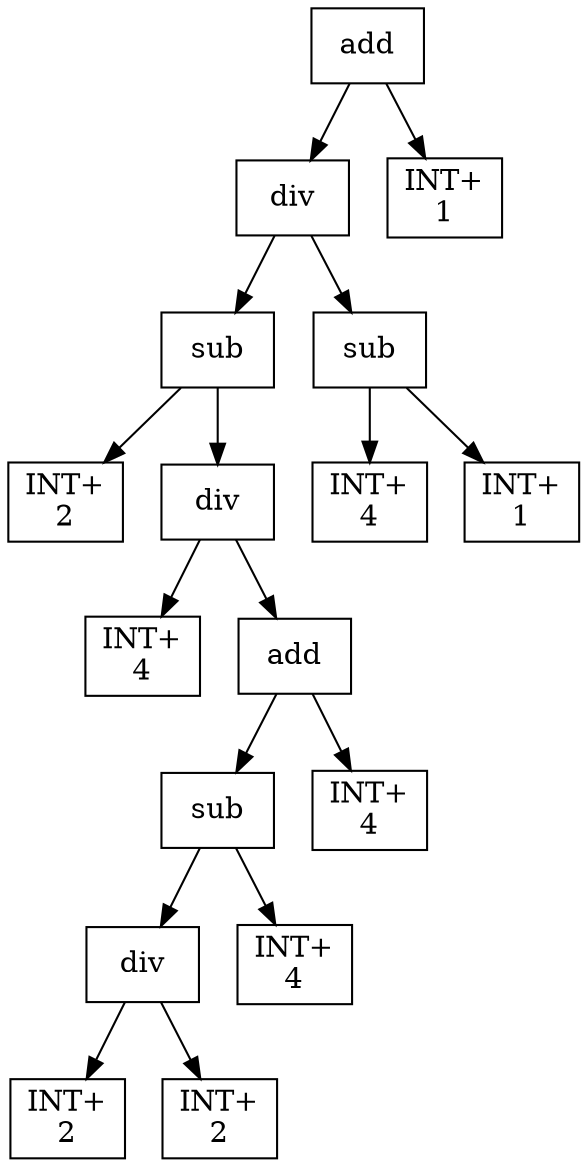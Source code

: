 digraph expr {
  node [shape=box];
  n1 [label="add"];
  n2 [label="div"];
  n3 [label="sub"];
  n4 [label="INT+\n2"];
  n5 [label="div"];
  n6 [label="INT+\n4"];
  n7 [label="add"];
  n8 [label="sub"];
  n9 [label="div"];
  n10 [label="INT+\n2"];
  n11 [label="INT+\n2"];
  n9 -> n10;
  n9 -> n11;
  n12 [label="INT+\n4"];
  n8 -> n9;
  n8 -> n12;
  n13 [label="INT+\n4"];
  n7 -> n8;
  n7 -> n13;
  n5 -> n6;
  n5 -> n7;
  n3 -> n4;
  n3 -> n5;
  n14 [label="sub"];
  n15 [label="INT+\n4"];
  n16 [label="INT+\n1"];
  n14 -> n15;
  n14 -> n16;
  n2 -> n3;
  n2 -> n14;
  n17 [label="INT+\n1"];
  n1 -> n2;
  n1 -> n17;
}